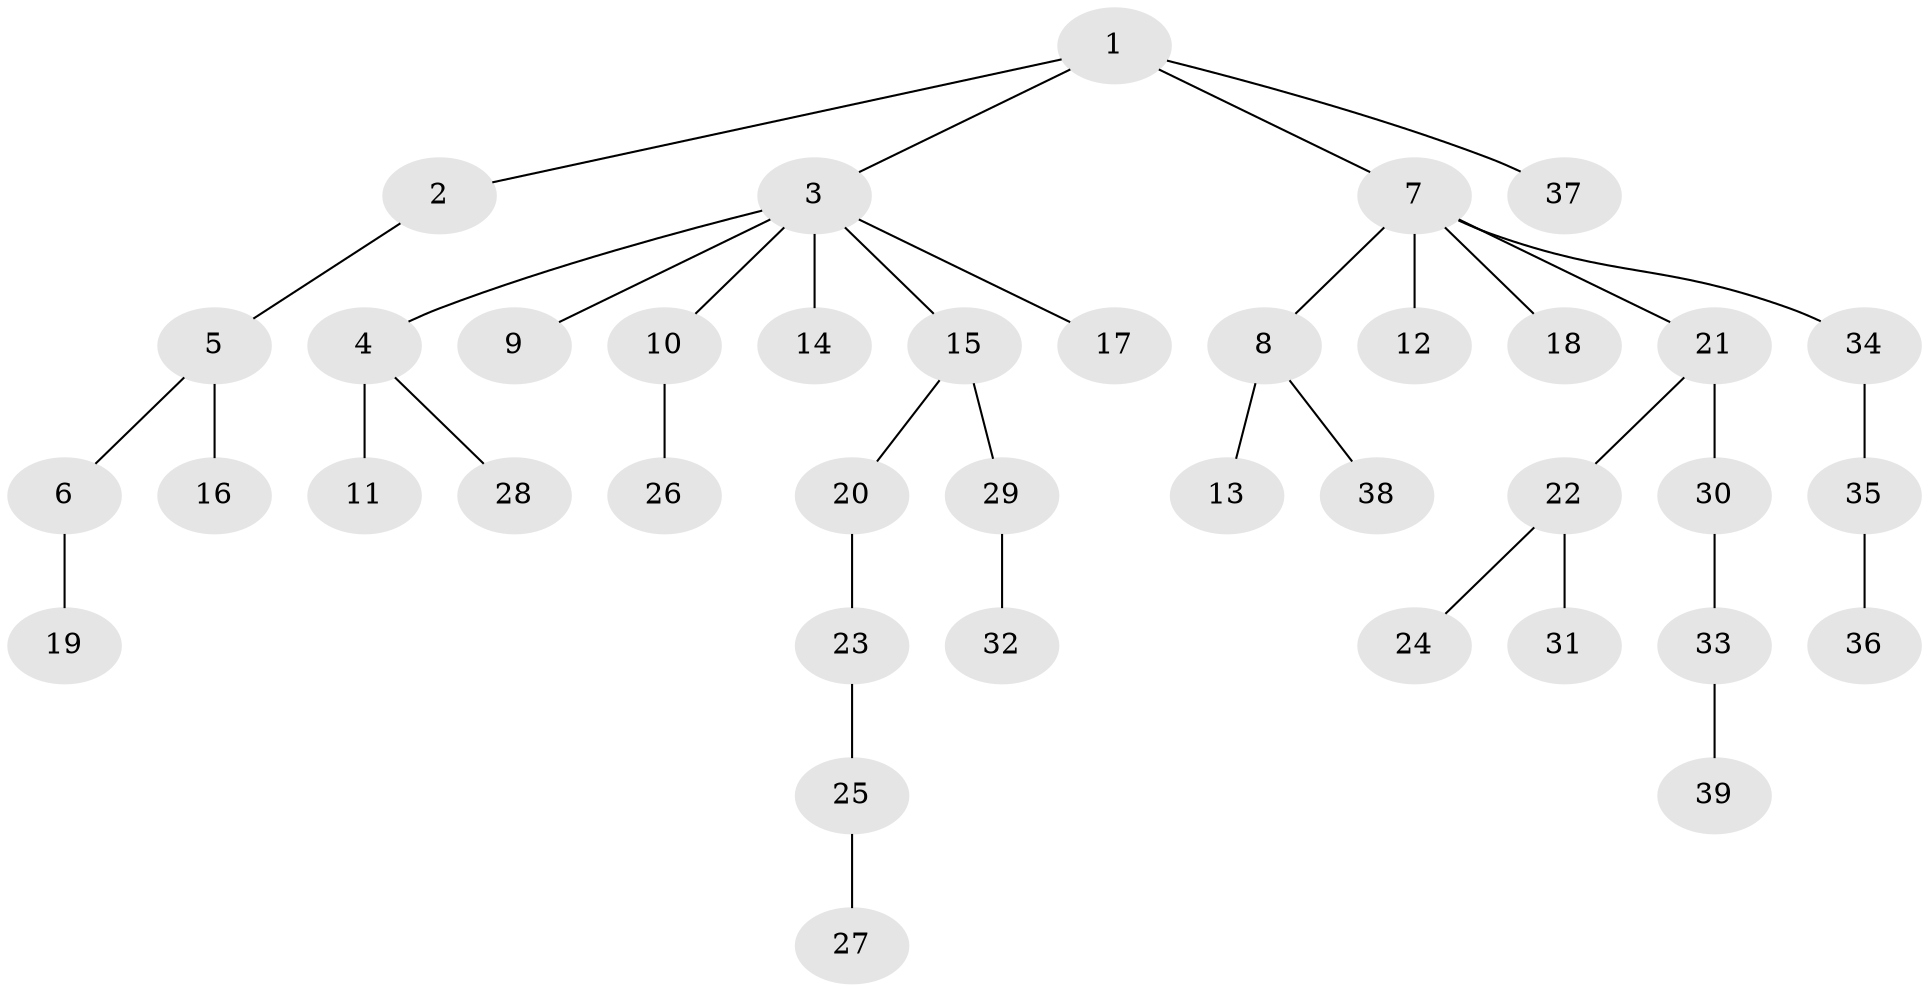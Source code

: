 // original degree distribution, {5: 0.01818181818181818, 3: 0.16363636363636364, 8: 0.01818181818181818, 4: 0.03636363636363636, 1: 0.5272727272727272, 7: 0.01818181818181818, 2: 0.21818181818181817}
// Generated by graph-tools (version 1.1) at 2025/51/03/04/25 22:51:42]
// undirected, 39 vertices, 38 edges
graph export_dot {
  node [color=gray90,style=filled];
  1;
  2;
  3;
  4;
  5;
  6;
  7;
  8;
  9;
  10;
  11;
  12;
  13;
  14;
  15;
  16;
  17;
  18;
  19;
  20;
  21;
  22;
  23;
  24;
  25;
  26;
  27;
  28;
  29;
  30;
  31;
  32;
  33;
  34;
  35;
  36;
  37;
  38;
  39;
  1 -- 2 [weight=1.0];
  1 -- 3 [weight=1.0];
  1 -- 7 [weight=1.0];
  1 -- 37 [weight=1.0];
  2 -- 5 [weight=1.0];
  3 -- 4 [weight=1.0];
  3 -- 9 [weight=1.0];
  3 -- 10 [weight=1.0];
  3 -- 14 [weight=1.0];
  3 -- 15 [weight=1.0];
  3 -- 17 [weight=1.0];
  4 -- 11 [weight=1.0];
  4 -- 28 [weight=1.0];
  5 -- 6 [weight=1.0];
  5 -- 16 [weight=1.0];
  6 -- 19 [weight=1.0];
  7 -- 8 [weight=1.0];
  7 -- 12 [weight=1.0];
  7 -- 18 [weight=1.0];
  7 -- 21 [weight=1.0];
  7 -- 34 [weight=1.0];
  8 -- 13 [weight=1.0];
  8 -- 38 [weight=1.0];
  10 -- 26 [weight=1.0];
  15 -- 20 [weight=1.0];
  15 -- 29 [weight=1.0];
  20 -- 23 [weight=1.0];
  21 -- 22 [weight=1.0];
  21 -- 30 [weight=1.0];
  22 -- 24 [weight=1.0];
  22 -- 31 [weight=1.0];
  23 -- 25 [weight=1.0];
  25 -- 27 [weight=1.0];
  29 -- 32 [weight=1.0];
  30 -- 33 [weight=1.0];
  33 -- 39 [weight=1.0];
  34 -- 35 [weight=1.0];
  35 -- 36 [weight=1.0];
}
